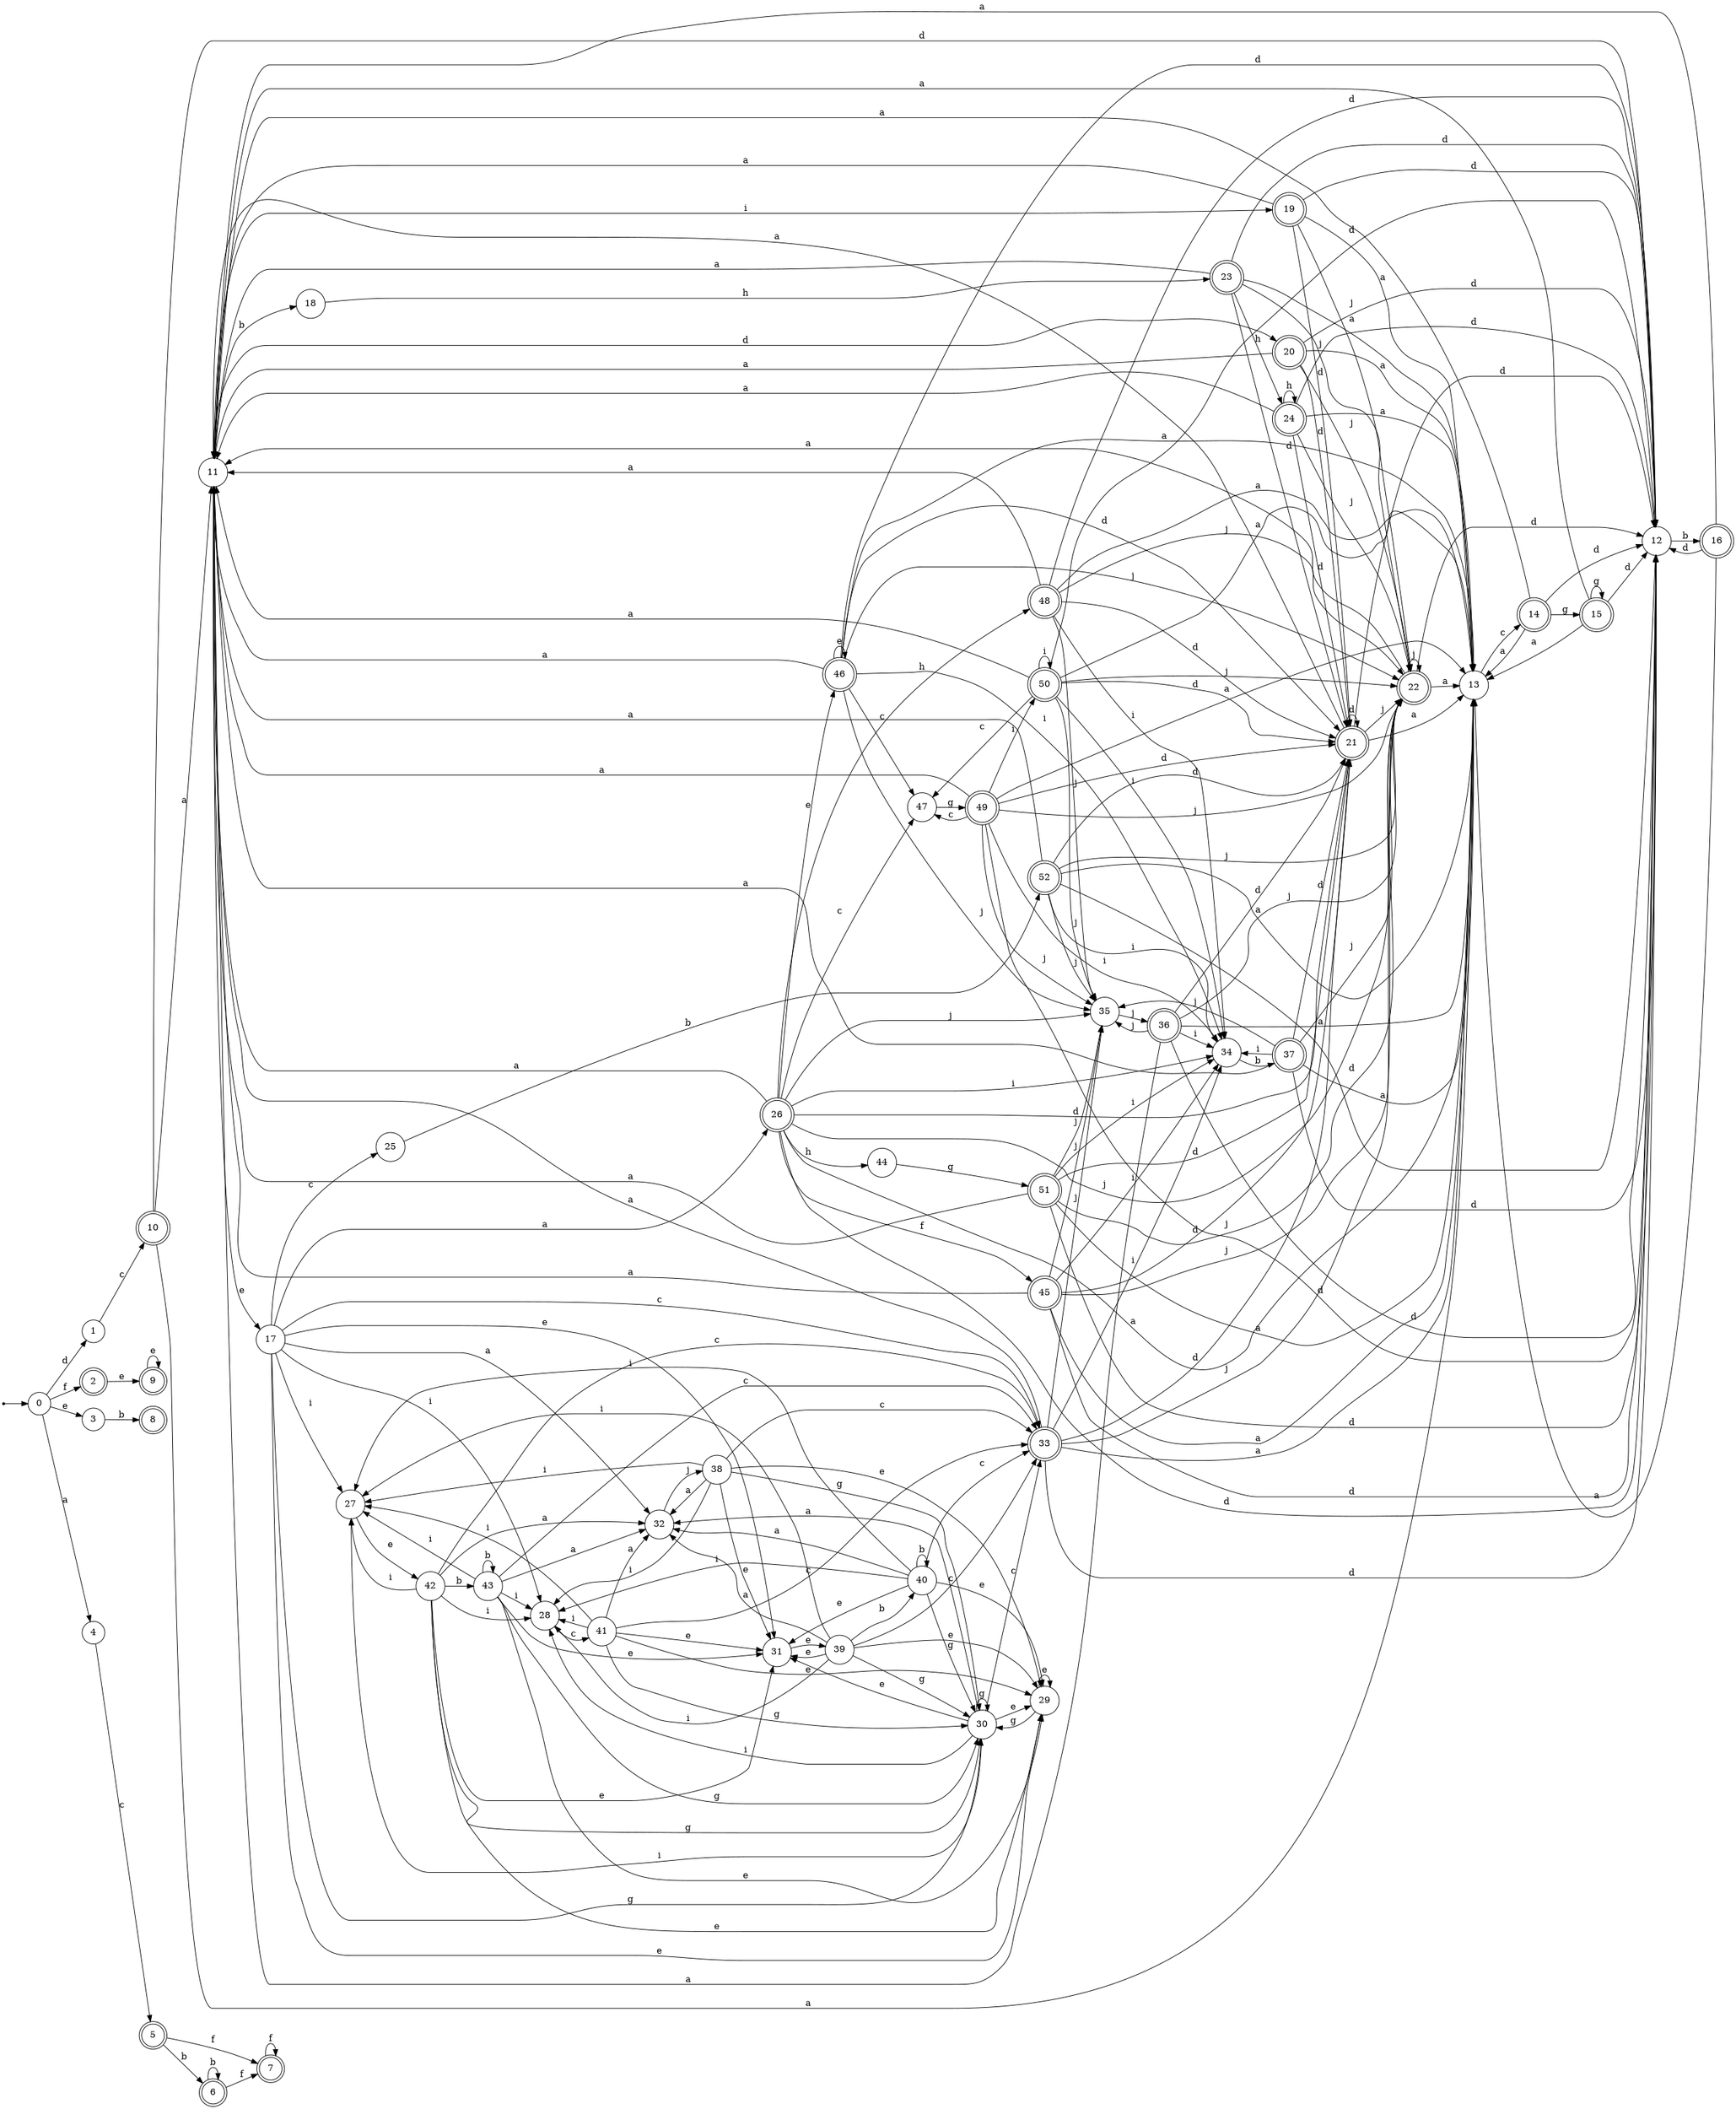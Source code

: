 digraph finite_state_machine {
rankdir=LR;
size="20,20";
node [shape = point]; "dummy0"
node [shape = circle]; "0";
"dummy0" -> "0";
node [shape = circle]; "1";
node [shape = doublecircle]; "2";node [shape = circle]; "3";
node [shape = circle]; "4";
node [shape = doublecircle]; "5";node [shape = doublecircle]; "6";node [shape = doublecircle]; "7";node [shape = doublecircle]; "8";node [shape = doublecircle]; "9";node [shape = doublecircle]; "10";node [shape = circle]; "11";
node [shape = circle]; "12";
node [shape = circle]; "13";
node [shape = doublecircle]; "14";node [shape = doublecircle]; "15";node [shape = doublecircle]; "16";node [shape = circle]; "17";
node [shape = circle]; "18";
node [shape = doublecircle]; "19";node [shape = doublecircle]; "20";node [shape = doublecircle]; "21";node [shape = doublecircle]; "22";node [shape = doublecircle]; "23";node [shape = doublecircle]; "24";node [shape = circle]; "25";
node [shape = doublecircle]; "26";node [shape = circle]; "27";
node [shape = circle]; "28";
node [shape = circle]; "29";
node [shape = circle]; "30";
node [shape = circle]; "31";
node [shape = circle]; "32";
node [shape = doublecircle]; "33";node [shape = circle]; "34";
node [shape = circle]; "35";
node [shape = doublecircle]; "36";node [shape = doublecircle]; "37";node [shape = circle]; "38";
node [shape = circle]; "39";
node [shape = circle]; "40";
node [shape = circle]; "41";
node [shape = circle]; "42";
node [shape = circle]; "43";
node [shape = circle]; "44";
node [shape = doublecircle]; "45";node [shape = doublecircle]; "46";node [shape = circle]; "47";
node [shape = doublecircle]; "48";node [shape = doublecircle]; "49";node [shape = doublecircle]; "50";node [shape = doublecircle]; "51";node [shape = doublecircle]; "52";"0" -> "1" [label = "d"];
 "0" -> "2" [label = "f"];
 "0" -> "3" [label = "e"];
 "0" -> "4" [label = "a"];
 "4" -> "5" [label = "c"];
 "5" -> "6" [label = "b"];
 "5" -> "7" [label = "f"];
 "7" -> "7" [label = "f"];
 "6" -> "6" [label = "b"];
 "6" -> "7" [label = "f"];
 "3" -> "8" [label = "b"];
 "2" -> "9" [label = "e"];
 "9" -> "9" [label = "e"];
 "1" -> "10" [label = "c"];
 "10" -> "11" [label = "a"];
 "10" -> "13" [label = "a"];
 "10" -> "12" [label = "d"];
 "13" -> "14" [label = "c"];
 "14" -> "11" [label = "a"];
 "14" -> "13" [label = "a"];
 "14" -> "15" [label = "g"];
 "14" -> "12" [label = "d"];
 "15" -> "15" [label = "g"];
 "15" -> "11" [label = "a"];
 "15" -> "13" [label = "a"];
 "15" -> "12" [label = "d"];
 "12" -> "16" [label = "b"];
 "16" -> "12" [label = "d"];
 "16" -> "11" [label = "a"];
 "16" -> "13" [label = "a"];
 "11" -> "17" [label = "e"];
 "11" -> "18" [label = "b"];
 "11" -> "19" [label = "i"];
 "11" -> "20" [label = "d"];
 "20" -> "11" [label = "a"];
 "20" -> "13" [label = "a"];
 "20" -> "12" [label = "d"];
 "20" -> "21" [label = "d"];
 "20" -> "22" [label = "j"];
 "22" -> "22" [label = "j"];
 "22" -> "11" [label = "a"];
 "22" -> "13" [label = "a"];
 "22" -> "12" [label = "d"];
 "21" -> "12" [label = "d"];
 "21" -> "21" [label = "d"];
 "21" -> "11" [label = "a"];
 "21" -> "13" [label = "a"];
 "21" -> "22" [label = "j"];
 "19" -> "11" [label = "a"];
 "19" -> "13" [label = "a"];
 "19" -> "12" [label = "d"];
 "19" -> "21" [label = "d"];
 "19" -> "22" [label = "j"];
 "18" -> "23" [label = "h"];
 "23" -> "24" [label = "h"];
 "23" -> "11" [label = "a"];
 "23" -> "13" [label = "a"];
 "23" -> "12" [label = "d"];
 "23" -> "21" [label = "d"];
 "23" -> "22" [label = "j"];
 "24" -> "24" [label = "h"];
 "24" -> "11" [label = "a"];
 "24" -> "13" [label = "a"];
 "24" -> "12" [label = "d"];
 "24" -> "21" [label = "d"];
 "24" -> "22" [label = "j"];
 "17" -> "25" [label = "c"];
 "17" -> "33" [label = "c"];
 "17" -> "32" [label = "a"];
 "17" -> "26" [label = "a"];
 "17" -> "27" [label = "i"];
 "17" -> "28" [label = "i"];
 "17" -> "29" [label = "e"];
 "17" -> "31" [label = "e"];
 "17" -> "30" [label = "g"];
 "33" -> "34" [label = "i"];
 "33" -> "35" [label = "j"];
 "33" -> "22" [label = "j"];
 "33" -> "11" [label = "a"];
 "33" -> "13" [label = "a"];
 "33" -> "12" [label = "d"];
 "33" -> "21" [label = "d"];
 "35" -> "36" [label = "j"];
 "36" -> "35" [label = "j"];
 "36" -> "22" [label = "j"];
 "36" -> "34" [label = "i"];
 "36" -> "11" [label = "a"];
 "36" -> "13" [label = "a"];
 "36" -> "12" [label = "d"];
 "36" -> "21" [label = "d"];
 "34" -> "37" [label = "b"];
 "37" -> "34" [label = "i"];
 "37" -> "35" [label = "j"];
 "37" -> "22" [label = "j"];
 "37" -> "11" [label = "a"];
 "37" -> "13" [label = "a"];
 "37" -> "12" [label = "d"];
 "37" -> "21" [label = "d"];
 "32" -> "38" [label = "j"];
 "38" -> "32" [label = "a"];
 "38" -> "27" [label = "i"];
 "38" -> "28" [label = "i"];
 "38" -> "29" [label = "e"];
 "38" -> "31" [label = "e"];
 "38" -> "30" [label = "g"];
 "38" -> "33" [label = "c"];
 "31" -> "39" [label = "e"];
 "39" -> "29" [label = "e"];
 "39" -> "31" [label = "e"];
 "39" -> "40" [label = "b"];
 "39" -> "27" [label = "i"];
 "39" -> "28" [label = "i"];
 "39" -> "30" [label = "g"];
 "39" -> "32" [label = "a"];
 "39" -> "33" [label = "c"];
 "40" -> "40" [label = "b"];
 "40" -> "29" [label = "e"];
 "40" -> "31" [label = "e"];
 "40" -> "27" [label = "i"];
 "40" -> "28" [label = "i"];
 "40" -> "30" [label = "g"];
 "40" -> "32" [label = "a"];
 "40" -> "33" [label = "c"];
 "30" -> "30" [label = "g"];
 "30" -> "29" [label = "e"];
 "30" -> "31" [label = "e"];
 "30" -> "27" [label = "i"];
 "30" -> "28" [label = "i"];
 "30" -> "32" [label = "a"];
 "30" -> "33" [label = "c"];
 "29" -> "29" [label = "e"];
 "29" -> "30" [label = "g"];
 "28" -> "41" [label = "c"];
 "41" -> "27" [label = "i"];
 "41" -> "28" [label = "i"];
 "41" -> "29" [label = "e"];
 "41" -> "31" [label = "e"];
 "41" -> "30" [label = "g"];
 "41" -> "32" [label = "a"];
 "41" -> "33" [label = "c"];
 "27" -> "42" [label = "e"];
 "42" -> "27" [label = "i"];
 "42" -> "28" [label = "i"];
 "42" -> "43" [label = "b"];
 "42" -> "29" [label = "e"];
 "42" -> "31" [label = "e"];
 "42" -> "30" [label = "g"];
 "42" -> "32" [label = "a"];
 "42" -> "33" [label = "c"];
 "43" -> "43" [label = "b"];
 "43" -> "27" [label = "i"];
 "43" -> "28" [label = "i"];
 "43" -> "29" [label = "e"];
 "43" -> "31" [label = "e"];
 "43" -> "30" [label = "g"];
 "43" -> "32" [label = "a"];
 "43" -> "33" [label = "c"];
 "26" -> "48" [label = "h"];
 "26" -> "44" [label = "h"];
 "26" -> "45" [label = "f"];
 "26" -> "46" [label = "e"];
 "26" -> "47" [label = "c"];
 "26" -> "34" [label = "i"];
 "26" -> "35" [label = "j"];
 "26" -> "22" [label = "j"];
 "26" -> "11" [label = "a"];
 "26" -> "13" [label = "a"];
 "26" -> "12" [label = "d"];
 "26" -> "21" [label = "d"];
 "48" -> "34" [label = "i"];
 "48" -> "35" [label = "j"];
 "48" -> "22" [label = "j"];
 "48" -> "11" [label = "a"];
 "48" -> "13" [label = "a"];
 "48" -> "12" [label = "d"];
 "48" -> "21" [label = "d"];
 "47" -> "49" [label = "g"];
 "49" -> "47" [label = "c"];
 "49" -> "50" [label = "i"];
 "49" -> "34" [label = "i"];
 "49" -> "35" [label = "j"];
 "49" -> "22" [label = "j"];
 "49" -> "11" [label = "a"];
 "49" -> "13" [label = "a"];
 "49" -> "12" [label = "d"];
 "49" -> "21" [label = "d"];
 "50" -> "50" [label = "i"];
 "50" -> "34" [label = "i"];
 "50" -> "47" [label = "c"];
 "50" -> "35" [label = "j"];
 "50" -> "22" [label = "j"];
 "50" -> "11" [label = "a"];
 "50" -> "13" [label = "a"];
 "50" -> "12" [label = "d"];
 "50" -> "21" [label = "d"];
 "46" -> "46" [label = "e"];
 "46" -> "47" [label = "c"];
 "46" -> "34" [label = "i"];
 "46" -> "35" [label = "j"];
 "46" -> "22" [label = "j"];
 "46" -> "11" [label = "a"];
 "46" -> "13" [label = "a"];
 "46" -> "12" [label = "d"];
 "46" -> "21" [label = "d"];
 "45" -> "34" [label = "i"];
 "45" -> "35" [label = "j"];
 "45" -> "22" [label = "j"];
 "45" -> "11" [label = "a"];
 "45" -> "13" [label = "a"];
 "45" -> "12" [label = "d"];
 "45" -> "21" [label = "d"];
 "44" -> "51" [label = "g"];
 "51" -> "34" [label = "i"];
 "51" -> "35" [label = "j"];
 "51" -> "22" [label = "j"];
 "51" -> "11" [label = "a"];
 "51" -> "13" [label = "a"];
 "51" -> "12" [label = "d"];
 "51" -> "21" [label = "d"];
 "25" -> "52" [label = "b"];
 "52" -> "34" [label = "i"];
 "52" -> "35" [label = "j"];
 "52" -> "22" [label = "j"];
 "52" -> "11" [label = "a"];
 "52" -> "13" [label = "a"];
 "52" -> "12" [label = "d"];
 "52" -> "21" [label = "d"];
 }

